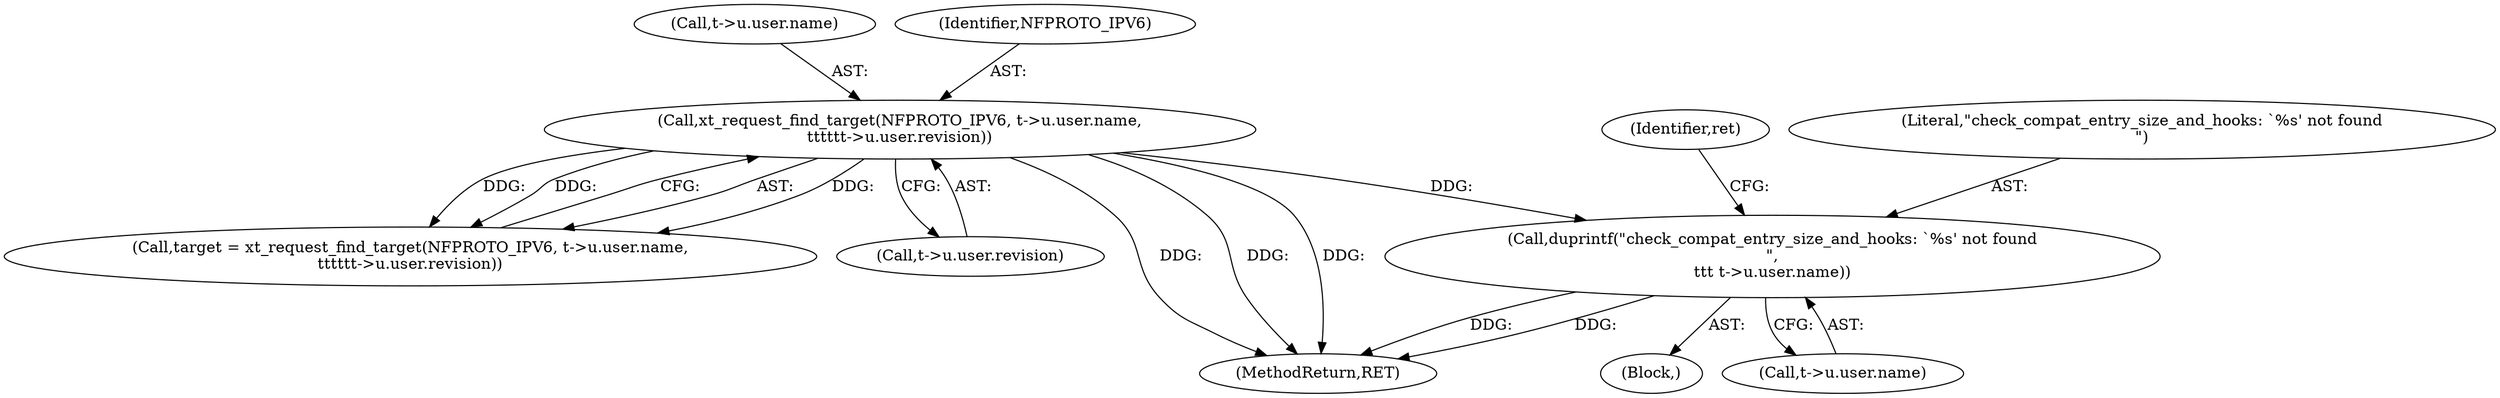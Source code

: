digraph "0_linux_ce683e5f9d045e5d67d1312a42b359cb2ab2a13c_3@pointer" {
"1000242" [label="(Call,duprintf(\"check_compat_entry_size_and_hooks: `%s' not found\n\",\n\t\t\t t->u.user.name))"];
"1000222" [label="(Call,xt_request_find_target(NFPROTO_IPV6, t->u.user.name,\n\t\t\t\t\tt->u.user.revision))"];
"1000252" [label="(Identifier,ret)"];
"1000241" [label="(Block,)"];
"1000220" [label="(Call,target = xt_request_find_target(NFPROTO_IPV6, t->u.user.name,\n\t\t\t\t\tt->u.user.revision))"];
"1000224" [label="(Call,t->u.user.name)"];
"1000244" [label="(Call,t->u.user.name)"];
"1000222" [label="(Call,xt_request_find_target(NFPROTO_IPV6, t->u.user.name,\n\t\t\t\t\tt->u.user.revision))"];
"1000231" [label="(Call,t->u.user.revision)"];
"1000243" [label="(Literal,\"check_compat_entry_size_and_hooks: `%s' not found\n\")"];
"1000223" [label="(Identifier,NFPROTO_IPV6)"];
"1000378" [label="(MethodReturn,RET)"];
"1000242" [label="(Call,duprintf(\"check_compat_entry_size_and_hooks: `%s' not found\n\",\n\t\t\t t->u.user.name))"];
"1000242" -> "1000241"  [label="AST: "];
"1000242" -> "1000244"  [label="CFG: "];
"1000243" -> "1000242"  [label="AST: "];
"1000244" -> "1000242"  [label="AST: "];
"1000252" -> "1000242"  [label="CFG: "];
"1000242" -> "1000378"  [label="DDG: "];
"1000242" -> "1000378"  [label="DDG: "];
"1000222" -> "1000242"  [label="DDG: "];
"1000222" -> "1000220"  [label="AST: "];
"1000222" -> "1000231"  [label="CFG: "];
"1000223" -> "1000222"  [label="AST: "];
"1000224" -> "1000222"  [label="AST: "];
"1000231" -> "1000222"  [label="AST: "];
"1000220" -> "1000222"  [label="CFG: "];
"1000222" -> "1000378"  [label="DDG: "];
"1000222" -> "1000378"  [label="DDG: "];
"1000222" -> "1000378"  [label="DDG: "];
"1000222" -> "1000220"  [label="DDG: "];
"1000222" -> "1000220"  [label="DDG: "];
"1000222" -> "1000220"  [label="DDG: "];
}
